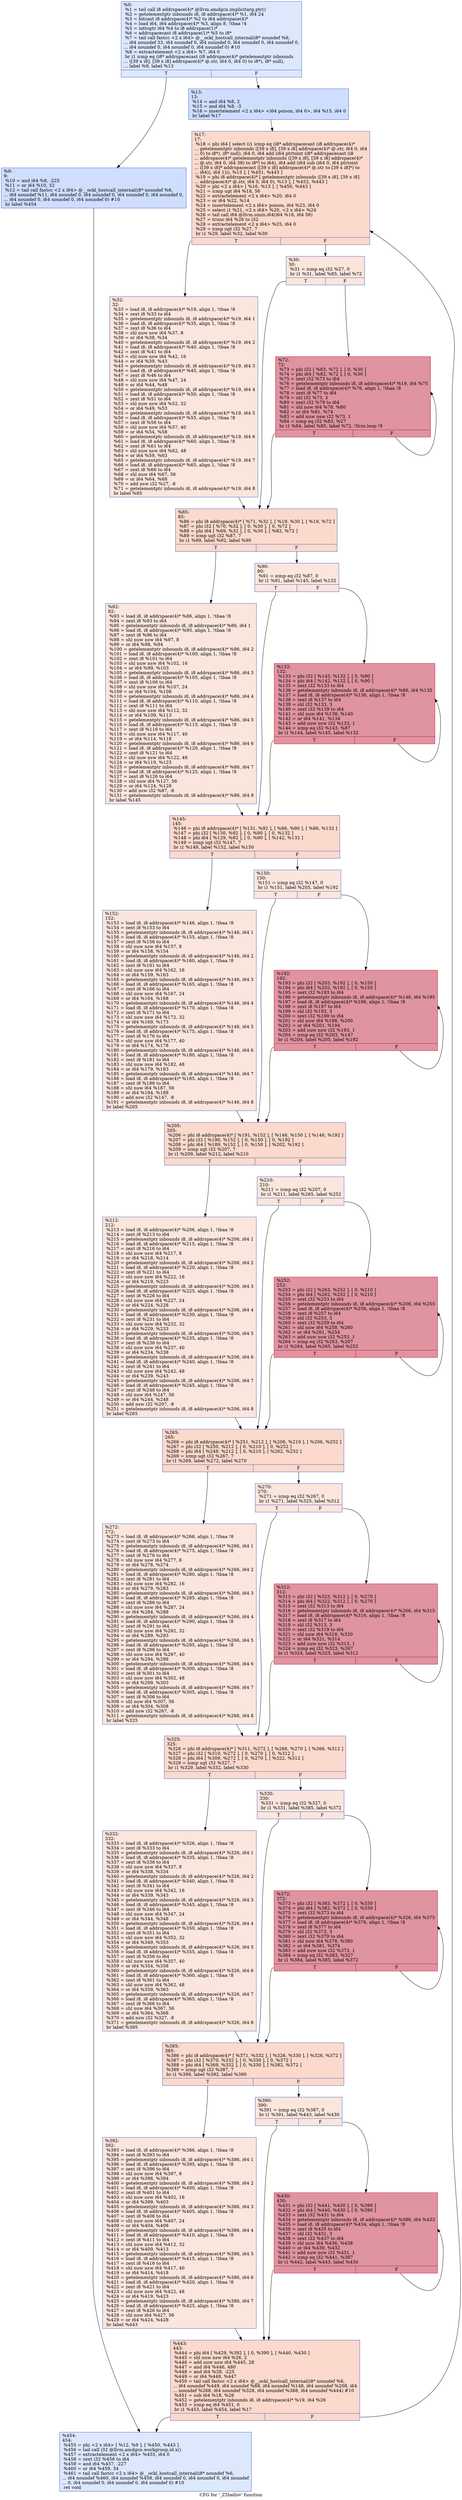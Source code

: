 digraph "CFG for '_Z5hellov' function" {
	label="CFG for '_Z5hellov' function";

	Node0x5294030 [shape=record,color="#3d50c3ff", style=filled, fillcolor="#b2ccfb70",label="{%0:\l  %1 = tail call i8 addrspace(4)* @llvm.amdgcn.implicitarg.ptr()\l  %2 = getelementptr inbounds i8, i8 addrspace(4)* %1, i64 24\l  %3 = bitcast i8 addrspace(4)* %2 to i64 addrspace(4)*\l  %4 = load i64, i64 addrspace(4)* %3, align 8, !tbaa !4\l  %5 = inttoptr i64 %4 to i8 addrspace(1)*\l  %6 = addrspacecast i8 addrspace(1)* %5 to i8*\l  %7 = tail call fastcc \<2 x i64\> @__ockl_hostcall_internal(i8* noundef %6,\l... i64 noundef 33, i64 noundef 0, i64 noundef 0, i64 noundef 0, i64 noundef 0,\l... i64 noundef 0, i64 noundef 0, i64 noundef 0) #10\l  %8 = extractelement \<2 x i64\> %7, i64 0\l  br i1 icmp eq (i8* addrspacecast (i8 addrspace(4)* getelementptr inbounds\l... ([39 x i8], [39 x i8] addrspace(4)* @.str, i64 0, i64 0) to i8*), i8* null),\l... label %9, label %13\l|{<s0>T|<s1>F}}"];
	Node0x5294030:s0 -> Node0x52955e0;
	Node0x5294030:s1 -> Node0x5296980;
	Node0x52955e0 [shape=record,color="#3d50c3ff", style=filled, fillcolor="#93b5fe70",label="{%9:\l9:                                                \l  %10 = and i64 %8, -225\l  %11 = or i64 %10, 32\l  %12 = tail call fastcc \<2 x i64\> @__ockl_hostcall_internal(i8* noundef %6,\l... i64 noundef %11, i64 noundef 0, i64 noundef 0, i64 noundef 0, i64 noundef 0,\l... i64 noundef 0, i64 noundef 0, i64 noundef 0) #10\l  br label %454\l}"];
	Node0x52955e0 -> Node0x5296c30;
	Node0x5296980 [shape=record,color="#3d50c3ff", style=filled, fillcolor="#93b5fe70",label="{%13:\l13:                                               \l  %14 = and i64 %8, 2\l  %15 = and i64 %8, -3\l  %16 = insertelement \<2 x i64\> \<i64 poison, i64 0\>, i64 %15, i64 0\l  br label %17\l}"];
	Node0x5296980 -> Node0x5295f00;
	Node0x5295f00 [shape=record,color="#3d50c3ff", style=filled, fillcolor="#f7ac8e70",label="{%17:\l17:                                               \l  %18 = phi i64 [ select (i1 icmp eq (i8* addrspacecast (i8 addrspace(4)*\l... getelementptr inbounds ([39 x i8], [39 x i8] addrspace(4)* @.str, i64 0, i64\l... 0) to i8*), i8* null), i64 0, i64 add (i64 ptrtoint (i8* addrspacecast (i8\l... addrspace(4)* getelementptr inbounds ([39 x i8], [39 x i8] addrspace(4)*\l... @.str, i64 0, i64 38) to i8*) to i64), i64 add (i64 sub (i64 0, i64 ptrtoint\l... ([39 x i8]* addrspacecast ([39 x i8] addrspace(4)* @.str to [39 x i8]*) to\l... i64)), i64 1))), %13 ], [ %451, %443 ]\l  %19 = phi i8 addrspace(4)* [ getelementptr inbounds ([39 x i8], [39 x i8]\l... addrspace(4)* @.str, i64 0, i64 0), %13 ], [ %452, %443 ]\l  %20 = phi \<2 x i64\> [ %16, %13 ], [ %450, %443 ]\l  %21 = icmp ugt i64 %18, 56\l  %22 = extractelement \<2 x i64\> %20, i64 0\l  %23 = or i64 %22, %14\l  %24 = insertelement \<2 x i64\> poison, i64 %23, i64 0\l  %25 = select i1 %21, \<2 x i64\> %20, \<2 x i64\> %24\l  %26 = tail call i64 @llvm.umin.i64(i64 %18, i64 56)\l  %27 = trunc i64 %26 to i32\l  %28 = extractelement \<2 x i64\> %25, i64 0\l  %29 = icmp ugt i32 %27, 7\l  br i1 %29, label %32, label %30\l|{<s0>T|<s1>F}}"];
	Node0x5295f00:s0 -> Node0x52987c0;
	Node0x5295f00:s1 -> Node0x5298850;
	Node0x5298850 [shape=record,color="#3d50c3ff", style=filled, fillcolor="#f3c7b170",label="{%30:\l30:                                               \l  %31 = icmp eq i32 %27, 0\l  br i1 %31, label %85, label %72\l|{<s0>T|<s1>F}}"];
	Node0x5298850:s0 -> Node0x5298a50;
	Node0x5298850:s1 -> Node0x5298aa0;
	Node0x52987c0 [shape=record,color="#3d50c3ff", style=filled, fillcolor="#f3c7b170",label="{%32:\l32:                                               \l  %33 = load i8, i8 addrspace(4)* %19, align 1, !tbaa !8\l  %34 = zext i8 %33 to i64\l  %35 = getelementptr inbounds i8, i8 addrspace(4)* %19, i64 1\l  %36 = load i8, i8 addrspace(4)* %35, align 1, !tbaa !8\l  %37 = zext i8 %36 to i64\l  %38 = shl nuw nsw i64 %37, 8\l  %39 = or i64 %38, %34\l  %40 = getelementptr inbounds i8, i8 addrspace(4)* %19, i64 2\l  %41 = load i8, i8 addrspace(4)* %40, align 1, !tbaa !8\l  %42 = zext i8 %41 to i64\l  %43 = shl nuw nsw i64 %42, 16\l  %44 = or i64 %39, %43\l  %45 = getelementptr inbounds i8, i8 addrspace(4)* %19, i64 3\l  %46 = load i8, i8 addrspace(4)* %45, align 1, !tbaa !8\l  %47 = zext i8 %46 to i64\l  %48 = shl nuw nsw i64 %47, 24\l  %49 = or i64 %44, %48\l  %50 = getelementptr inbounds i8, i8 addrspace(4)* %19, i64 4\l  %51 = load i8, i8 addrspace(4)* %50, align 1, !tbaa !8\l  %52 = zext i8 %51 to i64\l  %53 = shl nuw nsw i64 %52, 32\l  %54 = or i64 %49, %53\l  %55 = getelementptr inbounds i8, i8 addrspace(4)* %19, i64 5\l  %56 = load i8, i8 addrspace(4)* %55, align 1, !tbaa !8\l  %57 = zext i8 %56 to i64\l  %58 = shl nuw nsw i64 %57, 40\l  %59 = or i64 %54, %58\l  %60 = getelementptr inbounds i8, i8 addrspace(4)* %19, i64 6\l  %61 = load i8, i8 addrspace(4)* %60, align 1, !tbaa !8\l  %62 = zext i8 %61 to i64\l  %63 = shl nuw nsw i64 %62, 48\l  %64 = or i64 %59, %63\l  %65 = getelementptr inbounds i8, i8 addrspace(4)* %19, i64 7\l  %66 = load i8, i8 addrspace(4)* %65, align 1, !tbaa !8\l  %67 = zext i8 %66 to i64\l  %68 = shl nuw i64 %67, 56\l  %69 = or i64 %64, %68\l  %70 = add nsw i32 %27, -8\l  %71 = getelementptr inbounds i8, i8 addrspace(4)* %19, i64 8\l  br label %85\l}"];
	Node0x52987c0 -> Node0x5298a50;
	Node0x5298aa0 [shape=record,color="#b70d28ff", style=filled, fillcolor="#b70d2870",label="{%72:\l72:                                               \l  %73 = phi i32 [ %83, %72 ], [ 0, %30 ]\l  %74 = phi i64 [ %82, %72 ], [ 0, %30 ]\l  %75 = zext i32 %73 to i64\l  %76 = getelementptr inbounds i8, i8 addrspace(4)* %19, i64 %75\l  %77 = load i8, i8 addrspace(4)* %76, align 1, !tbaa !8\l  %78 = zext i8 %77 to i64\l  %79 = shl i32 %73, 3\l  %80 = zext i32 %79 to i64\l  %81 = shl nuw i64 %78, %80\l  %82 = or i64 %81, %74\l  %83 = add nuw nsw i32 %73, 1\l  %84 = icmp eq i32 %83, %27\l  br i1 %84, label %85, label %72, !llvm.loop !9\l|{<s0>T|<s1>F}}"];
	Node0x5298aa0:s0 -> Node0x5298a50;
	Node0x5298aa0:s1 -> Node0x5298aa0;
	Node0x5298a50 [shape=record,color="#3d50c3ff", style=filled, fillcolor="#f7ac8e70",label="{%85:\l85:                                               \l  %86 = phi i8 addrspace(4)* [ %71, %32 ], [ %19, %30 ], [ %19, %72 ]\l  %87 = phi i32 [ %70, %32 ], [ 0, %30 ], [ 0, %72 ]\l  %88 = phi i64 [ %69, %32 ], [ 0, %30 ], [ %82, %72 ]\l  %89 = icmp ugt i32 %87, 7\l  br i1 %89, label %92, label %90\l|{<s0>T|<s1>F}}"];
	Node0x5298a50:s0 -> Node0x529b880;
	Node0x5298a50:s1 -> Node0x529b8d0;
	Node0x529b8d0 [shape=record,color="#3d50c3ff", style=filled, fillcolor="#f3c7b170",label="{%90:\l90:                                               \l  %91 = icmp eq i32 %87, 0\l  br i1 %91, label %145, label %132\l|{<s0>T|<s1>F}}"];
	Node0x529b8d0:s0 -> Node0x529baa0;
	Node0x529b8d0:s1 -> Node0x529baf0;
	Node0x529b880 [shape=record,color="#3d50c3ff", style=filled, fillcolor="#f3c7b170",label="{%92:\l92:                                               \l  %93 = load i8, i8 addrspace(4)* %86, align 1, !tbaa !8\l  %94 = zext i8 %93 to i64\l  %95 = getelementptr inbounds i8, i8 addrspace(4)* %86, i64 1\l  %96 = load i8, i8 addrspace(4)* %95, align 1, !tbaa !8\l  %97 = zext i8 %96 to i64\l  %98 = shl nuw nsw i64 %97, 8\l  %99 = or i64 %98, %94\l  %100 = getelementptr inbounds i8, i8 addrspace(4)* %86, i64 2\l  %101 = load i8, i8 addrspace(4)* %100, align 1, !tbaa !8\l  %102 = zext i8 %101 to i64\l  %103 = shl nuw nsw i64 %102, 16\l  %104 = or i64 %99, %103\l  %105 = getelementptr inbounds i8, i8 addrspace(4)* %86, i64 3\l  %106 = load i8, i8 addrspace(4)* %105, align 1, !tbaa !8\l  %107 = zext i8 %106 to i64\l  %108 = shl nuw nsw i64 %107, 24\l  %109 = or i64 %104, %108\l  %110 = getelementptr inbounds i8, i8 addrspace(4)* %86, i64 4\l  %111 = load i8, i8 addrspace(4)* %110, align 1, !tbaa !8\l  %112 = zext i8 %111 to i64\l  %113 = shl nuw nsw i64 %112, 32\l  %114 = or i64 %109, %113\l  %115 = getelementptr inbounds i8, i8 addrspace(4)* %86, i64 5\l  %116 = load i8, i8 addrspace(4)* %115, align 1, !tbaa !8\l  %117 = zext i8 %116 to i64\l  %118 = shl nuw nsw i64 %117, 40\l  %119 = or i64 %114, %118\l  %120 = getelementptr inbounds i8, i8 addrspace(4)* %86, i64 6\l  %121 = load i8, i8 addrspace(4)* %120, align 1, !tbaa !8\l  %122 = zext i8 %121 to i64\l  %123 = shl nuw nsw i64 %122, 48\l  %124 = or i64 %119, %123\l  %125 = getelementptr inbounds i8, i8 addrspace(4)* %86, i64 7\l  %126 = load i8, i8 addrspace(4)* %125, align 1, !tbaa !8\l  %127 = zext i8 %126 to i64\l  %128 = shl nuw i64 %127, 56\l  %129 = or i64 %124, %128\l  %130 = add nsw i32 %87, -8\l  %131 = getelementptr inbounds i8, i8 addrspace(4)* %86, i64 8\l  br label %145\l}"];
	Node0x529b880 -> Node0x529baa0;
	Node0x529baf0 [shape=record,color="#b70d28ff", style=filled, fillcolor="#b70d2870",label="{%132:\l132:                                              \l  %133 = phi i32 [ %143, %132 ], [ 0, %90 ]\l  %134 = phi i64 [ %142, %132 ], [ 0, %90 ]\l  %135 = zext i32 %133 to i64\l  %136 = getelementptr inbounds i8, i8 addrspace(4)* %86, i64 %135\l  %137 = load i8, i8 addrspace(4)* %136, align 1, !tbaa !8\l  %138 = zext i8 %137 to i64\l  %139 = shl i32 %133, 3\l  %140 = zext i32 %139 to i64\l  %141 = shl nuw i64 %138, %140\l  %142 = or i64 %141, %134\l  %143 = add nuw nsw i32 %133, 1\l  %144 = icmp eq i32 %143, %87\l  br i1 %144, label %145, label %132\l|{<s0>T|<s1>F}}"];
	Node0x529baf0:s0 -> Node0x529baa0;
	Node0x529baf0:s1 -> Node0x529baf0;
	Node0x529baa0 [shape=record,color="#3d50c3ff", style=filled, fillcolor="#f7ac8e70",label="{%145:\l145:                                              \l  %146 = phi i8 addrspace(4)* [ %131, %92 ], [ %86, %90 ], [ %86, %132 ]\l  %147 = phi i32 [ %130, %92 ], [ 0, %90 ], [ 0, %132 ]\l  %148 = phi i64 [ %129, %92 ], [ 0, %90 ], [ %142, %132 ]\l  %149 = icmp ugt i32 %147, 7\l  br i1 %149, label %152, label %150\l|{<s0>T|<s1>F}}"];
	Node0x529baa0:s0 -> Node0x529dfd0;
	Node0x529baa0:s1 -> Node0x529e020;
	Node0x529e020 [shape=record,color="#3d50c3ff", style=filled, fillcolor="#f3c7b170",label="{%150:\l150:                                              \l  %151 = icmp eq i32 %147, 0\l  br i1 %151, label %205, label %192\l|{<s0>T|<s1>F}}"];
	Node0x529e020:s0 -> Node0x529e1b0;
	Node0x529e020:s1 -> Node0x529e200;
	Node0x529dfd0 [shape=record,color="#3d50c3ff", style=filled, fillcolor="#f3c7b170",label="{%152:\l152:                                              \l  %153 = load i8, i8 addrspace(4)* %146, align 1, !tbaa !8\l  %154 = zext i8 %153 to i64\l  %155 = getelementptr inbounds i8, i8 addrspace(4)* %146, i64 1\l  %156 = load i8, i8 addrspace(4)* %155, align 1, !tbaa !8\l  %157 = zext i8 %156 to i64\l  %158 = shl nuw nsw i64 %157, 8\l  %159 = or i64 %158, %154\l  %160 = getelementptr inbounds i8, i8 addrspace(4)* %146, i64 2\l  %161 = load i8, i8 addrspace(4)* %160, align 1, !tbaa !8\l  %162 = zext i8 %161 to i64\l  %163 = shl nuw nsw i64 %162, 16\l  %164 = or i64 %159, %163\l  %165 = getelementptr inbounds i8, i8 addrspace(4)* %146, i64 3\l  %166 = load i8, i8 addrspace(4)* %165, align 1, !tbaa !8\l  %167 = zext i8 %166 to i64\l  %168 = shl nuw nsw i64 %167, 24\l  %169 = or i64 %164, %168\l  %170 = getelementptr inbounds i8, i8 addrspace(4)* %146, i64 4\l  %171 = load i8, i8 addrspace(4)* %170, align 1, !tbaa !8\l  %172 = zext i8 %171 to i64\l  %173 = shl nuw nsw i64 %172, 32\l  %174 = or i64 %169, %173\l  %175 = getelementptr inbounds i8, i8 addrspace(4)* %146, i64 5\l  %176 = load i8, i8 addrspace(4)* %175, align 1, !tbaa !8\l  %177 = zext i8 %176 to i64\l  %178 = shl nuw nsw i64 %177, 40\l  %179 = or i64 %174, %178\l  %180 = getelementptr inbounds i8, i8 addrspace(4)* %146, i64 6\l  %181 = load i8, i8 addrspace(4)* %180, align 1, !tbaa !8\l  %182 = zext i8 %181 to i64\l  %183 = shl nuw nsw i64 %182, 48\l  %184 = or i64 %179, %183\l  %185 = getelementptr inbounds i8, i8 addrspace(4)* %146, i64 7\l  %186 = load i8, i8 addrspace(4)* %185, align 1, !tbaa !8\l  %187 = zext i8 %186 to i64\l  %188 = shl nuw i64 %187, 56\l  %189 = or i64 %184, %188\l  %190 = add nsw i32 %147, -8\l  %191 = getelementptr inbounds i8, i8 addrspace(4)* %146, i64 8\l  br label %205\l}"];
	Node0x529dfd0 -> Node0x529e1b0;
	Node0x529e200 [shape=record,color="#b70d28ff", style=filled, fillcolor="#b70d2870",label="{%192:\l192:                                              \l  %193 = phi i32 [ %203, %192 ], [ 0, %150 ]\l  %194 = phi i64 [ %202, %192 ], [ 0, %150 ]\l  %195 = zext i32 %193 to i64\l  %196 = getelementptr inbounds i8, i8 addrspace(4)* %146, i64 %195\l  %197 = load i8, i8 addrspace(4)* %196, align 1, !tbaa !8\l  %198 = zext i8 %197 to i64\l  %199 = shl i32 %193, 3\l  %200 = zext i32 %199 to i64\l  %201 = shl nuw i64 %198, %200\l  %202 = or i64 %201, %194\l  %203 = add nuw nsw i32 %193, 1\l  %204 = icmp eq i32 %203, %147\l  br i1 %204, label %205, label %192\l|{<s0>T|<s1>F}}"];
	Node0x529e200:s0 -> Node0x529e1b0;
	Node0x529e200:s1 -> Node0x529e200;
	Node0x529e1b0 [shape=record,color="#3d50c3ff", style=filled, fillcolor="#f7ac8e70",label="{%205:\l205:                                              \l  %206 = phi i8 addrspace(4)* [ %191, %152 ], [ %146, %150 ], [ %146, %192 ]\l  %207 = phi i32 [ %190, %152 ], [ 0, %150 ], [ 0, %192 ]\l  %208 = phi i64 [ %189, %152 ], [ 0, %150 ], [ %202, %192 ]\l  %209 = icmp ugt i32 %207, 7\l  br i1 %209, label %212, label %210\l|{<s0>T|<s1>F}}"];
	Node0x529e1b0:s0 -> Node0x52a0220;
	Node0x529e1b0:s1 -> Node0x52a0270;
	Node0x52a0270 [shape=record,color="#3d50c3ff", style=filled, fillcolor="#f3c7b170",label="{%210:\l210:                                              \l  %211 = icmp eq i32 %207, 0\l  br i1 %211, label %265, label %252\l|{<s0>T|<s1>F}}"];
	Node0x52a0270:s0 -> Node0x52a0400;
	Node0x52a0270:s1 -> Node0x52a0450;
	Node0x52a0220 [shape=record,color="#3d50c3ff", style=filled, fillcolor="#f3c7b170",label="{%212:\l212:                                              \l  %213 = load i8, i8 addrspace(4)* %206, align 1, !tbaa !8\l  %214 = zext i8 %213 to i64\l  %215 = getelementptr inbounds i8, i8 addrspace(4)* %206, i64 1\l  %216 = load i8, i8 addrspace(4)* %215, align 1, !tbaa !8\l  %217 = zext i8 %216 to i64\l  %218 = shl nuw nsw i64 %217, 8\l  %219 = or i64 %218, %214\l  %220 = getelementptr inbounds i8, i8 addrspace(4)* %206, i64 2\l  %221 = load i8, i8 addrspace(4)* %220, align 1, !tbaa !8\l  %222 = zext i8 %221 to i64\l  %223 = shl nuw nsw i64 %222, 16\l  %224 = or i64 %219, %223\l  %225 = getelementptr inbounds i8, i8 addrspace(4)* %206, i64 3\l  %226 = load i8, i8 addrspace(4)* %225, align 1, !tbaa !8\l  %227 = zext i8 %226 to i64\l  %228 = shl nuw nsw i64 %227, 24\l  %229 = or i64 %224, %228\l  %230 = getelementptr inbounds i8, i8 addrspace(4)* %206, i64 4\l  %231 = load i8, i8 addrspace(4)* %230, align 1, !tbaa !8\l  %232 = zext i8 %231 to i64\l  %233 = shl nuw nsw i64 %232, 32\l  %234 = or i64 %229, %233\l  %235 = getelementptr inbounds i8, i8 addrspace(4)* %206, i64 5\l  %236 = load i8, i8 addrspace(4)* %235, align 1, !tbaa !8\l  %237 = zext i8 %236 to i64\l  %238 = shl nuw nsw i64 %237, 40\l  %239 = or i64 %234, %238\l  %240 = getelementptr inbounds i8, i8 addrspace(4)* %206, i64 6\l  %241 = load i8, i8 addrspace(4)* %240, align 1, !tbaa !8\l  %242 = zext i8 %241 to i64\l  %243 = shl nuw nsw i64 %242, 48\l  %244 = or i64 %239, %243\l  %245 = getelementptr inbounds i8, i8 addrspace(4)* %206, i64 7\l  %246 = load i8, i8 addrspace(4)* %245, align 1, !tbaa !8\l  %247 = zext i8 %246 to i64\l  %248 = shl nuw i64 %247, 56\l  %249 = or i64 %244, %248\l  %250 = add nsw i32 %207, -8\l  %251 = getelementptr inbounds i8, i8 addrspace(4)* %206, i64 8\l  br label %265\l}"];
	Node0x52a0220 -> Node0x52a0400;
	Node0x52a0450 [shape=record,color="#b70d28ff", style=filled, fillcolor="#b70d2870",label="{%252:\l252:                                              \l  %253 = phi i32 [ %263, %252 ], [ 0, %210 ]\l  %254 = phi i64 [ %262, %252 ], [ 0, %210 ]\l  %255 = zext i32 %253 to i64\l  %256 = getelementptr inbounds i8, i8 addrspace(4)* %206, i64 %255\l  %257 = load i8, i8 addrspace(4)* %256, align 1, !tbaa !8\l  %258 = zext i8 %257 to i64\l  %259 = shl i32 %253, 3\l  %260 = zext i32 %259 to i64\l  %261 = shl nuw i64 %258, %260\l  %262 = or i64 %261, %254\l  %263 = add nuw nsw i32 %253, 1\l  %264 = icmp eq i32 %263, %207\l  br i1 %264, label %265, label %252\l|{<s0>T|<s1>F}}"];
	Node0x52a0450:s0 -> Node0x52a0400;
	Node0x52a0450:s1 -> Node0x52a0450;
	Node0x52a0400 [shape=record,color="#3d50c3ff", style=filled, fillcolor="#f7ac8e70",label="{%265:\l265:                                              \l  %266 = phi i8 addrspace(4)* [ %251, %212 ], [ %206, %210 ], [ %206, %252 ]\l  %267 = phi i32 [ %250, %212 ], [ 0, %210 ], [ 0, %252 ]\l  %268 = phi i64 [ %249, %212 ], [ 0, %210 ], [ %262, %252 ]\l  %269 = icmp ugt i32 %267, 7\l  br i1 %269, label %272, label %270\l|{<s0>T|<s1>F}}"];
	Node0x52a0400:s0 -> Node0x529d690;
	Node0x52a0400:s1 -> Node0x52a2cb0;
	Node0x52a2cb0 [shape=record,color="#3d50c3ff", style=filled, fillcolor="#f3c7b170",label="{%270:\l270:                                              \l  %271 = icmp eq i32 %267, 0\l  br i1 %271, label %325, label %312\l|{<s0>T|<s1>F}}"];
	Node0x52a2cb0:s0 -> Node0x52a2e40;
	Node0x52a2cb0:s1 -> Node0x52a2e90;
	Node0x529d690 [shape=record,color="#3d50c3ff", style=filled, fillcolor="#f3c7b170",label="{%272:\l272:                                              \l  %273 = load i8, i8 addrspace(4)* %266, align 1, !tbaa !8\l  %274 = zext i8 %273 to i64\l  %275 = getelementptr inbounds i8, i8 addrspace(4)* %266, i64 1\l  %276 = load i8, i8 addrspace(4)* %275, align 1, !tbaa !8\l  %277 = zext i8 %276 to i64\l  %278 = shl nuw nsw i64 %277, 8\l  %279 = or i64 %278, %274\l  %280 = getelementptr inbounds i8, i8 addrspace(4)* %266, i64 2\l  %281 = load i8, i8 addrspace(4)* %280, align 1, !tbaa !8\l  %282 = zext i8 %281 to i64\l  %283 = shl nuw nsw i64 %282, 16\l  %284 = or i64 %279, %283\l  %285 = getelementptr inbounds i8, i8 addrspace(4)* %266, i64 3\l  %286 = load i8, i8 addrspace(4)* %285, align 1, !tbaa !8\l  %287 = zext i8 %286 to i64\l  %288 = shl nuw nsw i64 %287, 24\l  %289 = or i64 %284, %288\l  %290 = getelementptr inbounds i8, i8 addrspace(4)* %266, i64 4\l  %291 = load i8, i8 addrspace(4)* %290, align 1, !tbaa !8\l  %292 = zext i8 %291 to i64\l  %293 = shl nuw nsw i64 %292, 32\l  %294 = or i64 %289, %293\l  %295 = getelementptr inbounds i8, i8 addrspace(4)* %266, i64 5\l  %296 = load i8, i8 addrspace(4)* %295, align 1, !tbaa !8\l  %297 = zext i8 %296 to i64\l  %298 = shl nuw nsw i64 %297, 40\l  %299 = or i64 %294, %298\l  %300 = getelementptr inbounds i8, i8 addrspace(4)* %266, i64 6\l  %301 = load i8, i8 addrspace(4)* %300, align 1, !tbaa !8\l  %302 = zext i8 %301 to i64\l  %303 = shl nuw nsw i64 %302, 48\l  %304 = or i64 %299, %303\l  %305 = getelementptr inbounds i8, i8 addrspace(4)* %266, i64 7\l  %306 = load i8, i8 addrspace(4)* %305, align 1, !tbaa !8\l  %307 = zext i8 %306 to i64\l  %308 = shl nuw i64 %307, 56\l  %309 = or i64 %304, %308\l  %310 = add nsw i32 %267, -8\l  %311 = getelementptr inbounds i8, i8 addrspace(4)* %266, i64 8\l  br label %325\l}"];
	Node0x529d690 -> Node0x52a2e40;
	Node0x52a2e90 [shape=record,color="#b70d28ff", style=filled, fillcolor="#b70d2870",label="{%312:\l312:                                              \l  %313 = phi i32 [ %323, %312 ], [ 0, %270 ]\l  %314 = phi i64 [ %322, %312 ], [ 0, %270 ]\l  %315 = zext i32 %313 to i64\l  %316 = getelementptr inbounds i8, i8 addrspace(4)* %266, i64 %315\l  %317 = load i8, i8 addrspace(4)* %316, align 1, !tbaa !8\l  %318 = zext i8 %317 to i64\l  %319 = shl i32 %313, 3\l  %320 = zext i32 %319 to i64\l  %321 = shl nuw i64 %318, %320\l  %322 = or i64 %321, %314\l  %323 = add nuw nsw i32 %313, 1\l  %324 = icmp eq i32 %323, %267\l  br i1 %324, label %325, label %312\l|{<s0>T|<s1>F}}"];
	Node0x52a2e90:s0 -> Node0x52a2e40;
	Node0x52a2e90:s1 -> Node0x52a2e90;
	Node0x52a2e40 [shape=record,color="#3d50c3ff", style=filled, fillcolor="#f7ac8e70",label="{%325:\l325:                                              \l  %326 = phi i8 addrspace(4)* [ %311, %272 ], [ %266, %270 ], [ %266, %312 ]\l  %327 = phi i32 [ %310, %272 ], [ 0, %270 ], [ 0, %312 ]\l  %328 = phi i64 [ %309, %272 ], [ 0, %270 ], [ %322, %312 ]\l  %329 = icmp ugt i32 %327, 7\l  br i1 %329, label %332, label %330\l|{<s0>T|<s1>F}}"];
	Node0x52a2e40:s0 -> Node0x52a4eb0;
	Node0x52a2e40:s1 -> Node0x52a4f00;
	Node0x52a4f00 [shape=record,color="#3d50c3ff", style=filled, fillcolor="#f3c7b170",label="{%330:\l330:                                              \l  %331 = icmp eq i32 %327, 0\l  br i1 %331, label %385, label %372\l|{<s0>T|<s1>F}}"];
	Node0x52a4f00:s0 -> Node0x52a5090;
	Node0x52a4f00:s1 -> Node0x52a50e0;
	Node0x52a4eb0 [shape=record,color="#3d50c3ff", style=filled, fillcolor="#f3c7b170",label="{%332:\l332:                                              \l  %333 = load i8, i8 addrspace(4)* %326, align 1, !tbaa !8\l  %334 = zext i8 %333 to i64\l  %335 = getelementptr inbounds i8, i8 addrspace(4)* %326, i64 1\l  %336 = load i8, i8 addrspace(4)* %335, align 1, !tbaa !8\l  %337 = zext i8 %336 to i64\l  %338 = shl nuw nsw i64 %337, 8\l  %339 = or i64 %338, %334\l  %340 = getelementptr inbounds i8, i8 addrspace(4)* %326, i64 2\l  %341 = load i8, i8 addrspace(4)* %340, align 1, !tbaa !8\l  %342 = zext i8 %341 to i64\l  %343 = shl nuw nsw i64 %342, 16\l  %344 = or i64 %339, %343\l  %345 = getelementptr inbounds i8, i8 addrspace(4)* %326, i64 3\l  %346 = load i8, i8 addrspace(4)* %345, align 1, !tbaa !8\l  %347 = zext i8 %346 to i64\l  %348 = shl nuw nsw i64 %347, 24\l  %349 = or i64 %344, %348\l  %350 = getelementptr inbounds i8, i8 addrspace(4)* %326, i64 4\l  %351 = load i8, i8 addrspace(4)* %350, align 1, !tbaa !8\l  %352 = zext i8 %351 to i64\l  %353 = shl nuw nsw i64 %352, 32\l  %354 = or i64 %349, %353\l  %355 = getelementptr inbounds i8, i8 addrspace(4)* %326, i64 5\l  %356 = load i8, i8 addrspace(4)* %355, align 1, !tbaa !8\l  %357 = zext i8 %356 to i64\l  %358 = shl nuw nsw i64 %357, 40\l  %359 = or i64 %354, %358\l  %360 = getelementptr inbounds i8, i8 addrspace(4)* %326, i64 6\l  %361 = load i8, i8 addrspace(4)* %360, align 1, !tbaa !8\l  %362 = zext i8 %361 to i64\l  %363 = shl nuw nsw i64 %362, 48\l  %364 = or i64 %359, %363\l  %365 = getelementptr inbounds i8, i8 addrspace(4)* %326, i64 7\l  %366 = load i8, i8 addrspace(4)* %365, align 1, !tbaa !8\l  %367 = zext i8 %366 to i64\l  %368 = shl nuw i64 %367, 56\l  %369 = or i64 %364, %368\l  %370 = add nsw i32 %327, -8\l  %371 = getelementptr inbounds i8, i8 addrspace(4)* %326, i64 8\l  br label %385\l}"];
	Node0x52a4eb0 -> Node0x52a5090;
	Node0x52a50e0 [shape=record,color="#b70d28ff", style=filled, fillcolor="#b70d2870",label="{%372:\l372:                                              \l  %373 = phi i32 [ %383, %372 ], [ 0, %330 ]\l  %374 = phi i64 [ %382, %372 ], [ 0, %330 ]\l  %375 = zext i32 %373 to i64\l  %376 = getelementptr inbounds i8, i8 addrspace(4)* %326, i64 %375\l  %377 = load i8, i8 addrspace(4)* %376, align 1, !tbaa !8\l  %378 = zext i8 %377 to i64\l  %379 = shl i32 %373, 3\l  %380 = zext i32 %379 to i64\l  %381 = shl nuw i64 %378, %380\l  %382 = or i64 %381, %374\l  %383 = add nuw nsw i32 %373, 1\l  %384 = icmp eq i32 %383, %327\l  br i1 %384, label %385, label %372\l|{<s0>T|<s1>F}}"];
	Node0x52a50e0:s0 -> Node0x52a5090;
	Node0x52a50e0:s1 -> Node0x52a50e0;
	Node0x52a5090 [shape=record,color="#3d50c3ff", style=filled, fillcolor="#f7ac8e70",label="{%385:\l385:                                              \l  %386 = phi i8 addrspace(4)* [ %371, %332 ], [ %326, %330 ], [ %326, %372 ]\l  %387 = phi i32 [ %370, %332 ], [ 0, %330 ], [ 0, %372 ]\l  %388 = phi i64 [ %369, %332 ], [ 0, %330 ], [ %382, %372 ]\l  %389 = icmp ugt i32 %387, 7\l  br i1 %389, label %392, label %390\l|{<s0>T|<s1>F}}"];
	Node0x52a5090:s0 -> Node0x52a8130;
	Node0x52a5090:s1 -> Node0x52a8180;
	Node0x52a8180 [shape=record,color="#3d50c3ff", style=filled, fillcolor="#f3c7b170",label="{%390:\l390:                                              \l  %391 = icmp eq i32 %387, 0\l  br i1 %391, label %443, label %430\l|{<s0>T|<s1>F}}"];
	Node0x52a8180:s0 -> Node0x5297cf0;
	Node0x52a8180:s1 -> Node0x52a8310;
	Node0x52a8130 [shape=record,color="#3d50c3ff", style=filled, fillcolor="#f3c7b170",label="{%392:\l392:                                              \l  %393 = load i8, i8 addrspace(4)* %386, align 1, !tbaa !8\l  %394 = zext i8 %393 to i64\l  %395 = getelementptr inbounds i8, i8 addrspace(4)* %386, i64 1\l  %396 = load i8, i8 addrspace(4)* %395, align 1, !tbaa !8\l  %397 = zext i8 %396 to i64\l  %398 = shl nuw nsw i64 %397, 8\l  %399 = or i64 %398, %394\l  %400 = getelementptr inbounds i8, i8 addrspace(4)* %386, i64 2\l  %401 = load i8, i8 addrspace(4)* %400, align 1, !tbaa !8\l  %402 = zext i8 %401 to i64\l  %403 = shl nuw nsw i64 %402, 16\l  %404 = or i64 %399, %403\l  %405 = getelementptr inbounds i8, i8 addrspace(4)* %386, i64 3\l  %406 = load i8, i8 addrspace(4)* %405, align 1, !tbaa !8\l  %407 = zext i8 %406 to i64\l  %408 = shl nuw nsw i64 %407, 24\l  %409 = or i64 %404, %408\l  %410 = getelementptr inbounds i8, i8 addrspace(4)* %386, i64 4\l  %411 = load i8, i8 addrspace(4)* %410, align 1, !tbaa !8\l  %412 = zext i8 %411 to i64\l  %413 = shl nuw nsw i64 %412, 32\l  %414 = or i64 %409, %413\l  %415 = getelementptr inbounds i8, i8 addrspace(4)* %386, i64 5\l  %416 = load i8, i8 addrspace(4)* %415, align 1, !tbaa !8\l  %417 = zext i8 %416 to i64\l  %418 = shl nuw nsw i64 %417, 40\l  %419 = or i64 %414, %418\l  %420 = getelementptr inbounds i8, i8 addrspace(4)* %386, i64 6\l  %421 = load i8, i8 addrspace(4)* %420, align 1, !tbaa !8\l  %422 = zext i8 %421 to i64\l  %423 = shl nuw nsw i64 %422, 48\l  %424 = or i64 %419, %423\l  %425 = getelementptr inbounds i8, i8 addrspace(4)* %386, i64 7\l  %426 = load i8, i8 addrspace(4)* %425, align 1, !tbaa !8\l  %427 = zext i8 %426 to i64\l  %428 = shl nuw i64 %427, 56\l  %429 = or i64 %424, %428\l  br label %443\l}"];
	Node0x52a8130 -> Node0x5297cf0;
	Node0x52a8310 [shape=record,color="#b70d28ff", style=filled, fillcolor="#b70d2870",label="{%430:\l430:                                              \l  %431 = phi i32 [ %441, %430 ], [ 0, %390 ]\l  %432 = phi i64 [ %440, %430 ], [ 0, %390 ]\l  %433 = zext i32 %431 to i64\l  %434 = getelementptr inbounds i8, i8 addrspace(4)* %386, i64 %433\l  %435 = load i8, i8 addrspace(4)* %434, align 1, !tbaa !8\l  %436 = zext i8 %435 to i64\l  %437 = shl i32 %431, 3\l  %438 = zext i32 %437 to i64\l  %439 = shl nuw i64 %436, %438\l  %440 = or i64 %439, %432\l  %441 = add nuw nsw i32 %431, 1\l  %442 = icmp eq i32 %441, %387\l  br i1 %442, label %443, label %430\l|{<s0>T|<s1>F}}"];
	Node0x52a8310:s0 -> Node0x5297cf0;
	Node0x52a8310:s1 -> Node0x52a8310;
	Node0x5297cf0 [shape=record,color="#3d50c3ff", style=filled, fillcolor="#f7ac8e70",label="{%443:\l443:                                              \l  %444 = phi i64 [ %429, %392 ], [ 0, %390 ], [ %440, %430 ]\l  %445 = shl nuw nsw i64 %26, 2\l  %446 = add nuw nsw i64 %445, 28\l  %447 = and i64 %446, 480\l  %448 = and i64 %28, -225\l  %449 = or i64 %448, %447\l  %450 = tail call fastcc \<2 x i64\> @__ockl_hostcall_internal(i8* noundef %6,\l... i64 noundef %449, i64 noundef %88, i64 noundef %148, i64 noundef %208, i64\l... noundef %268, i64 noundef %328, i64 noundef %388, i64 noundef %444) #10\l  %451 = sub i64 %18, %26\l  %452 = getelementptr inbounds i8, i8 addrspace(4)* %19, i64 %26\l  %453 = icmp eq i64 %451, 0\l  br i1 %453, label %454, label %17\l|{<s0>T|<s1>F}}"];
	Node0x5297cf0:s0 -> Node0x5296c30;
	Node0x5297cf0:s1 -> Node0x5295f00;
	Node0x5296c30 [shape=record,color="#3d50c3ff", style=filled, fillcolor="#b2ccfb70",label="{%454:\l454:                                              \l  %455 = phi \<2 x i64\> [ %12, %9 ], [ %450, %443 ]\l  %456 = tail call i32 @llvm.amdgcn.workgroup.id.x()\l  %457 = extractelement \<2 x i64\> %455, i64 0\l  %458 = zext i32 %456 to i64\l  %459 = and i64 %457, -227\l  %460 = or i64 %459, 34\l  %461 = tail call fastcc \<2 x i64\> @__ockl_hostcall_internal(i8* noundef %6,\l... i64 noundef %460, i64 noundef %458, i64 noundef 0, i64 noundef 0, i64 noundef\l... 0, i64 noundef 0, i64 noundef 0, i64 noundef 0) #10\l  ret void\l}"];
}
